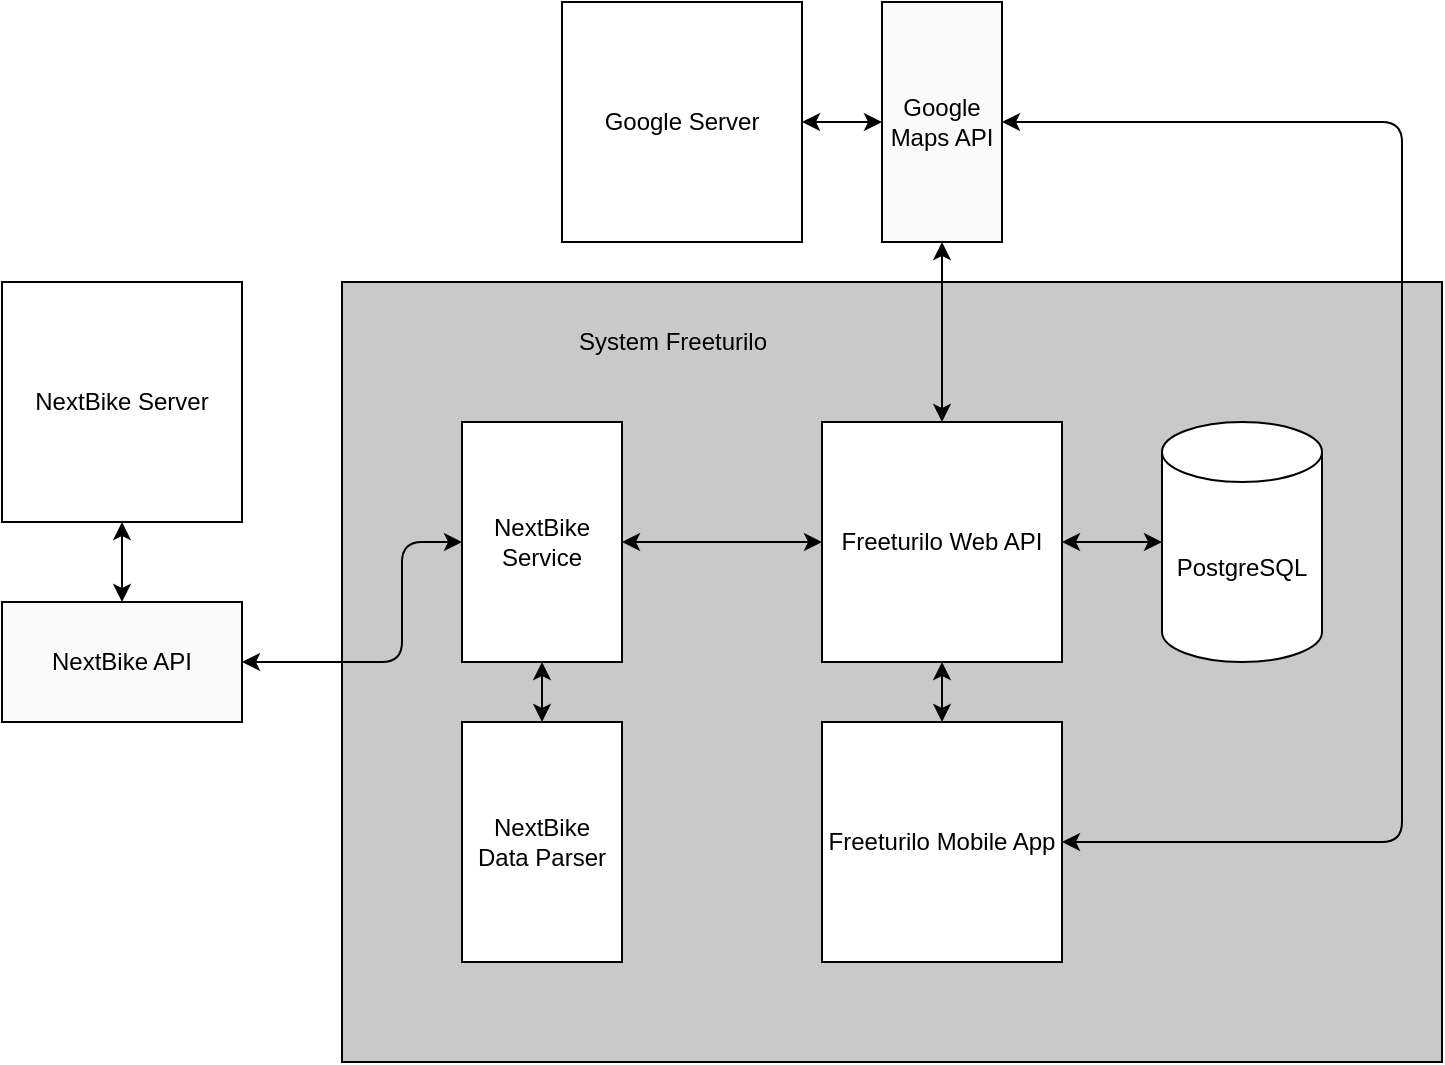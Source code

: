 <mxfile version="16.2.4" type="device"><diagram id="dW_Ps0Qj6lO-8MIivQGE" name="Page-1"><mxGraphModel dx="1173" dy="615" grid="1" gridSize="10" guides="1" tooltips="1" connect="1" arrows="1" fold="1" page="1" pageScale="1" pageWidth="827" pageHeight="1169" math="0" shadow="0"><root><mxCell id="0"/><mxCell id="1" parent="0"/><mxCell id="CVhAOyMSqavOeXAujOyb-2" value="" style="rounded=0;whiteSpace=wrap;html=1;fillColor=#C9C9C9;" parent="1" vertex="1"><mxGeometry x="210" y="160" width="550" height="390" as="geometry"/></mxCell><mxCell id="OVG6CCZSqfro8dv2wW0p-1" value="NextBike Server" style="rounded=0;whiteSpace=wrap;html=1;" parent="1" vertex="1"><mxGeometry x="40" y="160" width="120" height="120" as="geometry"/></mxCell><mxCell id="OVG6CCZSqfro8dv2wW0p-3" value="NextBike Service" style="rounded=0;whiteSpace=wrap;html=1;" parent="1" vertex="1"><mxGeometry x="270" y="230" width="80" height="120" as="geometry"/></mxCell><mxCell id="OVG6CCZSqfro8dv2wW0p-4" value="NextBike &lt;br&gt;Data Parser" style="rounded=0;whiteSpace=wrap;html=1;" parent="1" vertex="1"><mxGeometry x="270" y="380" width="80" height="120" as="geometry"/></mxCell><mxCell id="OVG6CCZSqfro8dv2wW0p-5" value="Freeturilo Web API" style="whiteSpace=wrap;html=1;" parent="1" vertex="1"><mxGeometry x="450" y="230" width="120" height="120" as="geometry"/></mxCell><mxCell id="OVG6CCZSqfro8dv2wW0p-6" value="PostgreSQL" style="shape=cylinder3;whiteSpace=wrap;html=1;boundedLbl=1;backgroundOutline=1;size=15;" parent="1" vertex="1"><mxGeometry x="620" y="230" width="80" height="120" as="geometry"/></mxCell><mxCell id="OVG6CCZSqfro8dv2wW0p-7" value="Freeturilo Mobile App" style="whiteSpace=wrap;html=1;" parent="1" vertex="1"><mxGeometry x="450" y="380" width="120" height="120" as="geometry"/></mxCell><mxCell id="OVG6CCZSqfro8dv2wW0p-10" value="" style="endArrow=classic;startArrow=classic;html=1;" parent="1" source="CVhAOyMSqavOeXAujOyb-4" target="OVG6CCZSqfro8dv2wW0p-3" edge="1"><mxGeometry width="50" height="50" relative="1" as="geometry"><mxPoint x="230" y="150" as="sourcePoint"/><mxPoint x="450" y="420" as="targetPoint"/><Array as="points"><mxPoint x="240" y="350"/><mxPoint x="240" y="290"/></Array></mxGeometry></mxCell><mxCell id="OVG6CCZSqfro8dv2wW0p-11" value="" style="endArrow=classic;startArrow=classic;html=1;" parent="1" source="OVG6CCZSqfro8dv2wW0p-4" target="OVG6CCZSqfro8dv2wW0p-3" edge="1"><mxGeometry width="50" height="50" relative="1" as="geometry"><mxPoint x="400" y="510" as="sourcePoint"/><mxPoint x="450" y="460" as="targetPoint"/></mxGeometry></mxCell><mxCell id="OVG6CCZSqfro8dv2wW0p-14" value="" style="endArrow=classic;html=1;startArrow=classic;startFill=1;" parent="1" source="OVG6CCZSqfro8dv2wW0p-3" target="OVG6CCZSqfro8dv2wW0p-5" edge="1"><mxGeometry width="50" height="50" relative="1" as="geometry"><mxPoint x="400" y="510" as="sourcePoint"/><mxPoint x="450" y="460" as="targetPoint"/></mxGeometry></mxCell><mxCell id="OVG6CCZSqfro8dv2wW0p-15" value="" style="endArrow=classic;startArrow=classic;html=1;" parent="1" source="OVG6CCZSqfro8dv2wW0p-5" target="OVG6CCZSqfro8dv2wW0p-6" edge="1"><mxGeometry width="50" height="50" relative="1" as="geometry"><mxPoint x="400" y="510" as="sourcePoint"/><mxPoint x="450" y="460" as="targetPoint"/></mxGeometry></mxCell><mxCell id="OVG6CCZSqfro8dv2wW0p-16" value="" style="endArrow=classic;startArrow=classic;html=1;" parent="1" source="OVG6CCZSqfro8dv2wW0p-7" target="OVG6CCZSqfro8dv2wW0p-5" edge="1"><mxGeometry width="50" height="50" relative="1" as="geometry"><mxPoint x="400" y="510" as="sourcePoint"/><mxPoint x="450" y="460" as="targetPoint"/></mxGeometry></mxCell><mxCell id="CVhAOyMSqavOeXAujOyb-3" value="System Freeturilo" style="text;html=1;align=center;verticalAlign=middle;resizable=0;points=[];autosize=1;strokeColor=none;fillColor=none;" parent="1" vertex="1"><mxGeometry x="320" y="180" width="110" height="20" as="geometry"/></mxCell><mxCell id="CVhAOyMSqavOeXAujOyb-4" value="NextBike API" style="rounded=0;whiteSpace=wrap;html=1;fillColor=#FAFAFA;" parent="1" vertex="1"><mxGeometry x="40" y="320" width="120" height="60" as="geometry"/></mxCell><mxCell id="CVhAOyMSqavOeXAujOyb-5" value="" style="endArrow=classic;startArrow=classic;html=1;rounded=0;" parent="1" source="CVhAOyMSqavOeXAujOyb-4" target="OVG6CCZSqfro8dv2wW0p-1" edge="1"><mxGeometry width="50" height="50" relative="1" as="geometry"><mxPoint x="390" y="360" as="sourcePoint"/><mxPoint x="440" y="310" as="targetPoint"/></mxGeometry></mxCell><mxCell id="XkFsAyS74F-2UcYa4ByY-1" value="Google Server" style="rounded=0;whiteSpace=wrap;html=1;" parent="1" vertex="1"><mxGeometry x="320" y="20" width="120" height="120" as="geometry"/></mxCell><mxCell id="XkFsAyS74F-2UcYa4ByY-2" value="Google Maps API" style="rounded=0;whiteSpace=wrap;html=1;fillColor=#FAFAFA;" parent="1" vertex="1"><mxGeometry x="480" y="20" width="60" height="120" as="geometry"/></mxCell><mxCell id="XkFsAyS74F-2UcYa4ByY-3" value="" style="endArrow=classic;startArrow=classic;html=1;rounded=0;" parent="1" source="XkFsAyS74F-2UcYa4ByY-2" target="XkFsAyS74F-2UcYa4ByY-1" edge="1"><mxGeometry width="50" height="50" relative="1" as="geometry"><mxPoint x="580" y="220" as="sourcePoint"/><mxPoint x="630" y="170" as="targetPoint"/></mxGeometry></mxCell><mxCell id="-kkWqjCjwim0RM2zQ094-1" value="" style="endArrow=classic;startArrow=classic;html=1;" parent="1" source="OVG6CCZSqfro8dv2wW0p-7" target="XkFsAyS74F-2UcYa4ByY-2" edge="1"><mxGeometry width="50" height="50" relative="1" as="geometry"><mxPoint x="520" y="390" as="sourcePoint"/><mxPoint x="520" y="360" as="targetPoint"/><Array as="points"><mxPoint x="740" y="440"/><mxPoint x="740" y="80"/></Array></mxGeometry></mxCell><mxCell id="-PFPxJqvsOo2R3Bjl0CZ-3" value="" style="endArrow=classic;html=1;rounded=0;startArrow=classic;exitX=0.5;exitY=1;exitDx=0;exitDy=0;startFill=1;" parent="1" target="OVG6CCZSqfro8dv2wW0p-5" edge="1"><mxGeometry width="50" height="50" relative="1" as="geometry"><mxPoint x="510" y="140" as="sourcePoint"/><mxPoint x="550" y="240" as="targetPoint"/><Array as="points"/></mxGeometry></mxCell></root></mxGraphModel></diagram></mxfile>